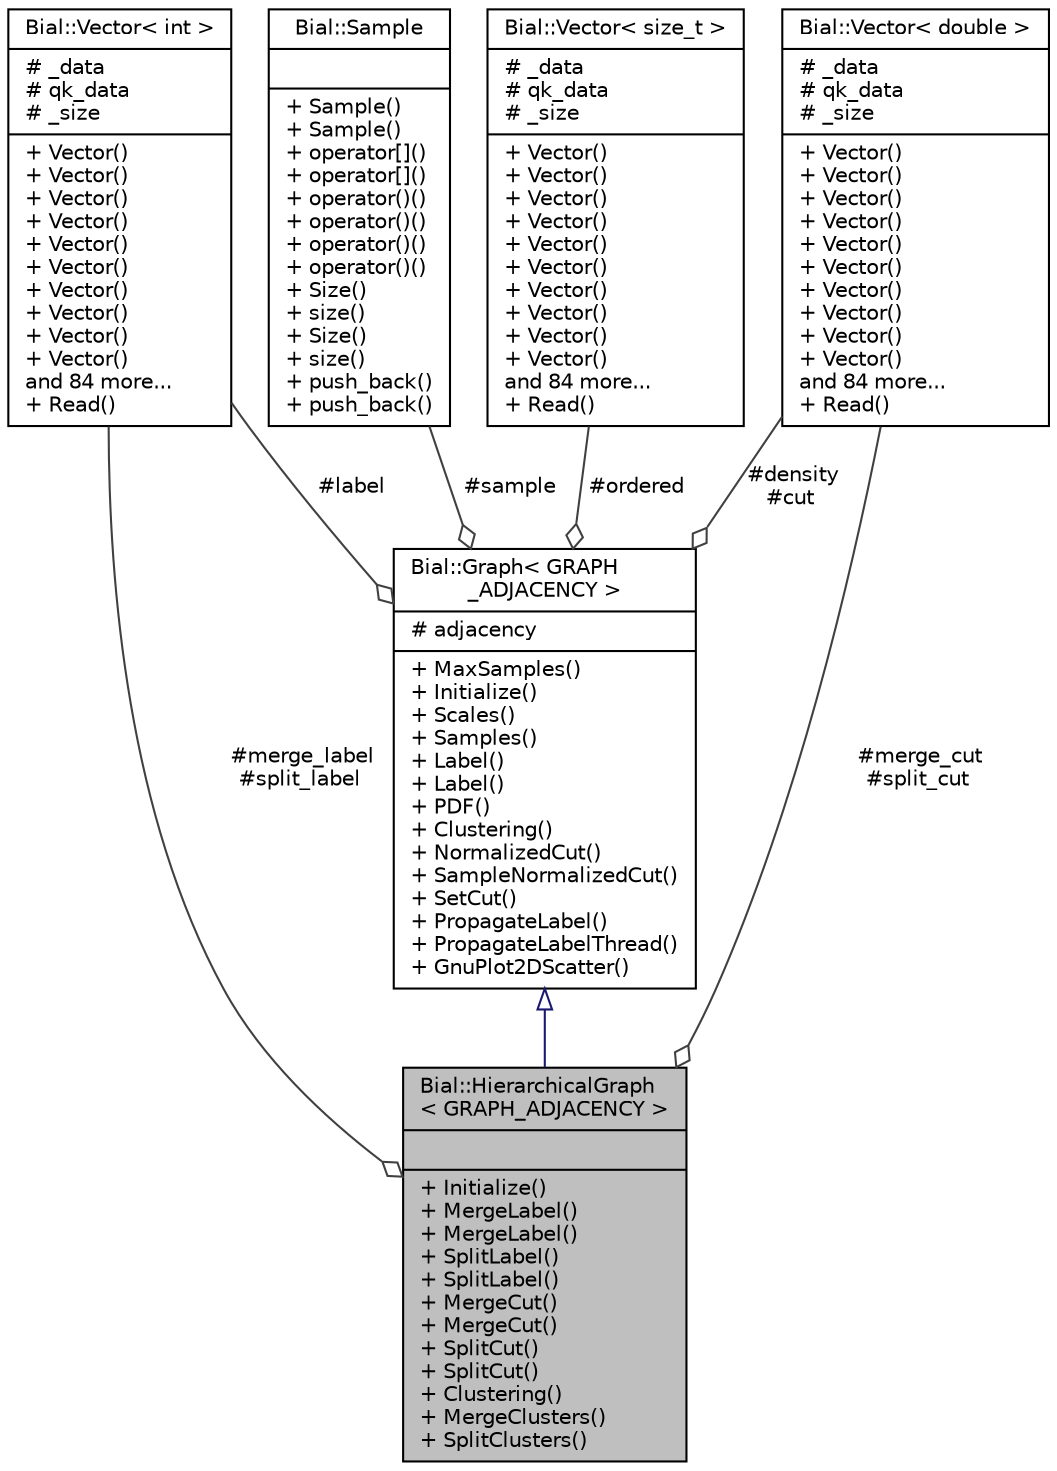 digraph "Bial::HierarchicalGraph&lt; GRAPH_ADJACENCY &gt;"
{
  edge [fontname="Helvetica",fontsize="10",labelfontname="Helvetica",labelfontsize="10"];
  node [fontname="Helvetica",fontsize="10",shape=record];
  Node1 [label="{Bial::HierarchicalGraph\l\< GRAPH_ADJACENCY \>\n||+ Initialize()\l+ MergeLabel()\l+ MergeLabel()\l+ SplitLabel()\l+ SplitLabel()\l+ MergeCut()\l+ MergeCut()\l+ SplitCut()\l+ SplitCut()\l+ Clustering()\l+ MergeClusters()\l+ SplitClusters()\l}",height=0.2,width=0.4,color="black", fillcolor="grey75", style="filled", fontcolor="black"];
  Node2 -> Node1 [dir="back",color="midnightblue",fontsize="10",style="solid",arrowtail="onormal",fontname="Helvetica"];
  Node2 [label="{Bial::Graph\< GRAPH\l_ADJACENCY \>\n|# adjacency\l|+ MaxSamples()\l+ Initialize()\l+ Scales()\l+ Samples()\l+ Label()\l+ Label()\l+ PDF()\l+ Clustering()\l+ NormalizedCut()\l+ SampleNormalizedCut()\l+ SetCut()\l+ PropagateLabel()\l+ PropagateLabelThread()\l+ GnuPlot2DScatter()\l}",height=0.2,width=0.4,color="black", fillcolor="white", style="filled",URL="$class_bial_1_1_graph.html"];
  Node3 -> Node2 [color="grey25",fontsize="10",style="solid",label=" #label" ,arrowhead="odiamond",fontname="Helvetica"];
  Node3 [label="{Bial::Vector\< int \>\n|# _data\l# qk_data\l# _size\l|+ Vector()\l+ Vector()\l+ Vector()\l+ Vector()\l+ Vector()\l+ Vector()\l+ Vector()\l+ Vector()\l+ Vector()\l+ Vector()\land 84 more...\l+ Read()\l}",height=0.2,width=0.4,color="black", fillcolor="white", style="filled",URL="$class_bial_1_1_vector.html"];
  Node4 -> Node2 [color="grey25",fontsize="10",style="solid",label=" #ordered" ,arrowhead="odiamond",fontname="Helvetica"];
  Node4 [label="{Bial::Vector\< size_t \>\n|# _data\l# qk_data\l# _size\l|+ Vector()\l+ Vector()\l+ Vector()\l+ Vector()\l+ Vector()\l+ Vector()\l+ Vector()\l+ Vector()\l+ Vector()\l+ Vector()\land 84 more...\l+ Read()\l}",height=0.2,width=0.4,color="black", fillcolor="white", style="filled",URL="$class_bial_1_1_vector.html"];
  Node5 -> Node2 [color="grey25",fontsize="10",style="solid",label=" #density\n#cut" ,arrowhead="odiamond",fontname="Helvetica"];
  Node5 [label="{Bial::Vector\< double \>\n|# _data\l# qk_data\l# _size\l|+ Vector()\l+ Vector()\l+ Vector()\l+ Vector()\l+ Vector()\l+ Vector()\l+ Vector()\l+ Vector()\l+ Vector()\l+ Vector()\land 84 more...\l+ Read()\l}",height=0.2,width=0.4,color="black", fillcolor="white", style="filled",URL="$class_bial_1_1_vector.html"];
  Node6 -> Node2 [color="grey25",fontsize="10",style="solid",label=" #sample" ,arrowhead="odiamond",fontname="Helvetica"];
  Node6 [label="{Bial::Sample\n||+ Sample()\l+ Sample()\l+ operator[]()\l+ operator[]()\l+ operator()()\l+ operator()()\l+ operator()()\l+ operator()()\l+ Size()\l+ size()\l+ Size()\l+ size()\l+ push_back()\l+ push_back()\l}",height=0.2,width=0.4,color="black", fillcolor="white", style="filled",URL="$class_bial_1_1_sample.html",tooltip="Methods for sampling elements. "];
  Node3 -> Node1 [color="grey25",fontsize="10",style="solid",label=" #merge_label\n#split_label" ,arrowhead="odiamond",fontname="Helvetica"];
  Node5 -> Node1 [color="grey25",fontsize="10",style="solid",label=" #merge_cut\n#split_cut" ,arrowhead="odiamond",fontname="Helvetica"];
}
